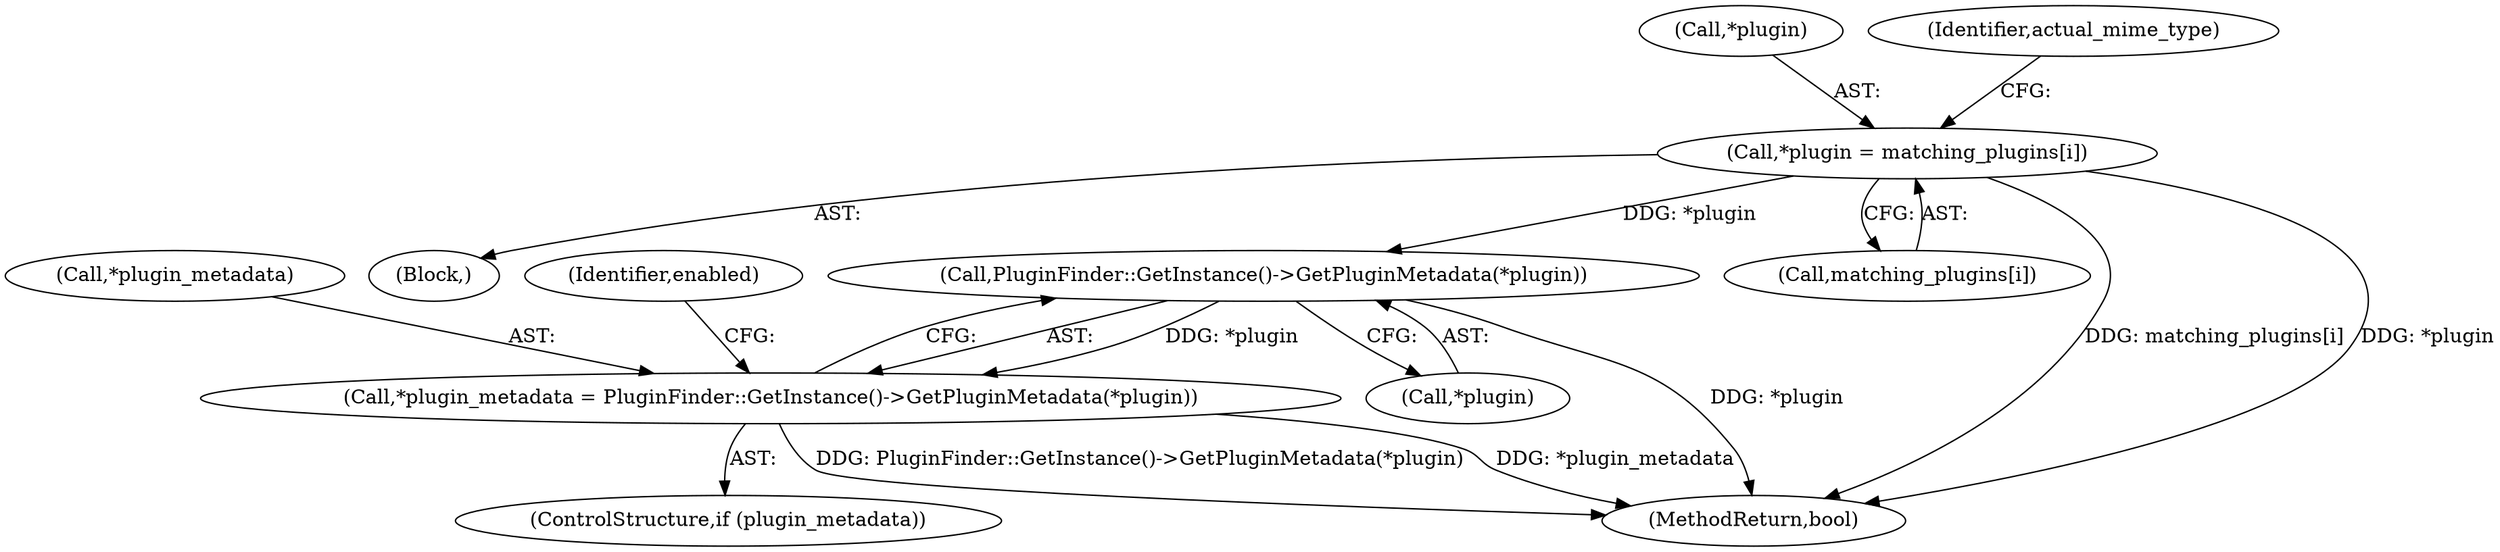 digraph "0_Chrome_ac8bd041b81e46e4e4fcd5021aaa5499703952e6_0@pointer" {
"1000204" [label="(Call,PluginFinder::GetInstance()->GetPluginMetadata(*plugin))"];
"1000187" [label="(Call,*plugin = matching_plugins[i])"];
"1000201" [label="(Call,*plugin_metadata = PluginFinder::GetInstance()->GetPluginMetadata(*plugin))"];
"1000204" [label="(Call,PluginFinder::GetInstance()->GetPluginMetadata(*plugin))"];
"1000205" [label="(Call,*plugin)"];
"1000202" [label="(Call,*plugin_metadata)"];
"1000188" [label="(Call,*plugin)"];
"1000208" [label="(Identifier,enabled)"];
"1000109" [label="(Block,)"];
"1000187" [label="(Call,*plugin = matching_plugins[i])"];
"1000199" [label="(ControlStructure,if (plugin_metadata))"];
"1000195" [label="(Identifier,actual_mime_type)"];
"1000201" [label="(Call,*plugin_metadata = PluginFinder::GetInstance()->GetPluginMetadata(*plugin))"];
"1000209" [label="(MethodReturn,bool)"];
"1000190" [label="(Call,matching_plugins[i])"];
"1000204" -> "1000201"  [label="AST: "];
"1000204" -> "1000205"  [label="CFG: "];
"1000205" -> "1000204"  [label="AST: "];
"1000201" -> "1000204"  [label="CFG: "];
"1000204" -> "1000209"  [label="DDG: *plugin"];
"1000204" -> "1000201"  [label="DDG: *plugin"];
"1000187" -> "1000204"  [label="DDG: *plugin"];
"1000187" -> "1000109"  [label="AST: "];
"1000187" -> "1000190"  [label="CFG: "];
"1000188" -> "1000187"  [label="AST: "];
"1000190" -> "1000187"  [label="AST: "];
"1000195" -> "1000187"  [label="CFG: "];
"1000187" -> "1000209"  [label="DDG: matching_plugins[i]"];
"1000187" -> "1000209"  [label="DDG: *plugin"];
"1000201" -> "1000199"  [label="AST: "];
"1000202" -> "1000201"  [label="AST: "];
"1000208" -> "1000201"  [label="CFG: "];
"1000201" -> "1000209"  [label="DDG: PluginFinder::GetInstance()->GetPluginMetadata(*plugin)"];
"1000201" -> "1000209"  [label="DDG: *plugin_metadata"];
}
